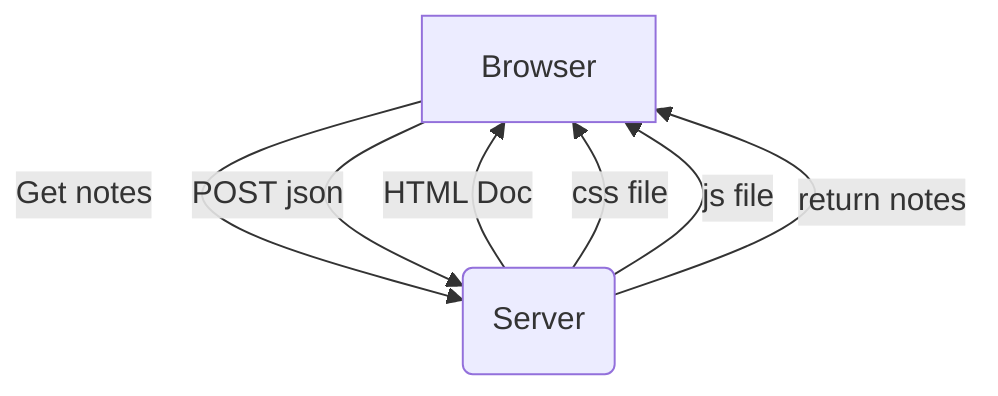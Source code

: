 flowchart TD
    %% GET https://studies.cs.helsinki.fi/exampleapp/notes include main.css and main.js
    A[Browser] -->|Get notes| B(Server) 
    %% Response from server to browser
    B(Server) -->|HTML Doc| A[Browser]
    %% POST json to server
    A --> |POST json| B(Server)
        %% GET data.json from
        B --> |css file| A[Browser]
        B --> |js file| A[Browser]
        B --> |return notes| A[Browser]
